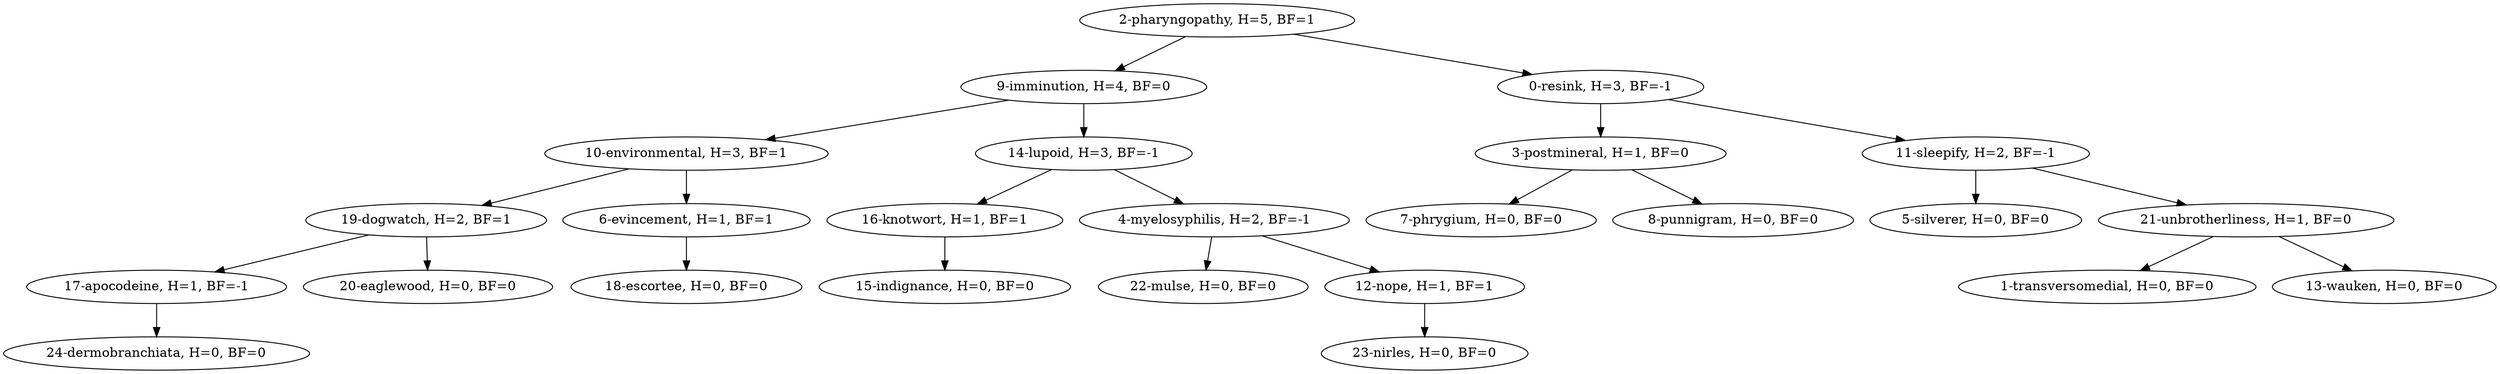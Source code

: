 digraph g { 
 node17 [label="17-apocodeine, H=1, BF=-1"];
 node24 [label="24-dermobranchiata, H=0, BF=0"];
 node19 [label="19-dogwatch, H=2, BF=1"];
 node20 [label="20-eaglewood, H=0, BF=0"];
 node10 [label="10-environmental, H=3, BF=1"];
 node18 [label="18-escortee, H=0, BF=0"];
 node6 [label="6-evincement, H=1, BF=1"];
 node9 [label="9-imminution, H=4, BF=0"];
 node15 [label="15-indignance, H=0, BF=0"];
 node16 [label="16-knotwort, H=1, BF=1"];
 node14 [label="14-lupoid, H=3, BF=-1"];
 node22 [label="22-mulse, H=0, BF=0"];
 node4 [label="4-myelosyphilis, H=2, BF=-1"];
 node23 [label="23-nirles, H=0, BF=0"];
 node12 [label="12-nope, H=1, BF=1"];
 node2 [label="2-pharyngopathy, H=5, BF=1"];
 node7 [label="7-phrygium, H=0, BF=0"];
 node3 [label="3-postmineral, H=1, BF=0"];
 node8 [label="8-punnigram, H=0, BF=0"];
 node0 [label="0-resink, H=3, BF=-1"];
 node5 [label="5-silverer, H=0, BF=0"];
 node11 [label="11-sleepify, H=2, BF=-1"];
 node1 [label="1-transversomedial, H=0, BF=0"];
 node21 [label="21-unbrotherliness, H=1, BF=0"];
 node13 [label="13-wauken, H=0, BF=0"];
  node2 -> node9;
  node9 -> node10;
  node10 -> node19;
  node19 -> node17;
  node17 -> node24;
  node19 -> node20;
  node10 -> node6;
  node6 -> node18;
  node9 -> node14;
  node14 -> node16;
  node16 -> node15;
  node14 -> node4;
  node4 -> node22;
  node4 -> node12;
  node12 -> node23;
  node2 -> node0;
  node0 -> node3;
  node3 -> node7;
  node3 -> node8;
  node0 -> node11;
  node11 -> node5;
  node11 -> node21;
  node21 -> node1;
  node21 -> node13;
} 
